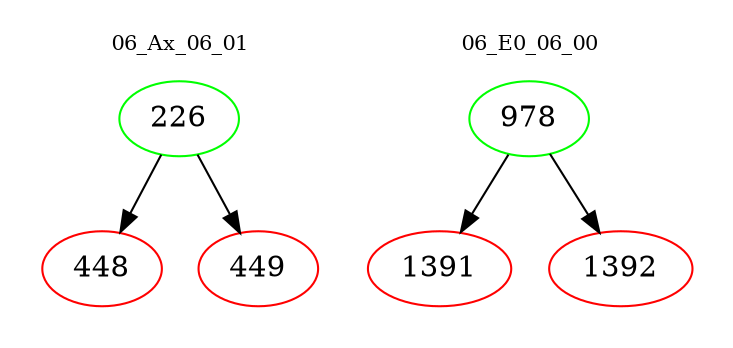 digraph{
subgraph cluster_0 {
color = white
label = "06_Ax_06_01";
fontsize=10;
T0_226 [label="226", color="green"]
T0_226 -> T0_448 [color="black"]
T0_448 [label="448", color="red"]
T0_226 -> T0_449 [color="black"]
T0_449 [label="449", color="red"]
}
subgraph cluster_1 {
color = white
label = "06_E0_06_00";
fontsize=10;
T1_978 [label="978", color="green"]
T1_978 -> T1_1391 [color="black"]
T1_1391 [label="1391", color="red"]
T1_978 -> T1_1392 [color="black"]
T1_1392 [label="1392", color="red"]
}
}
